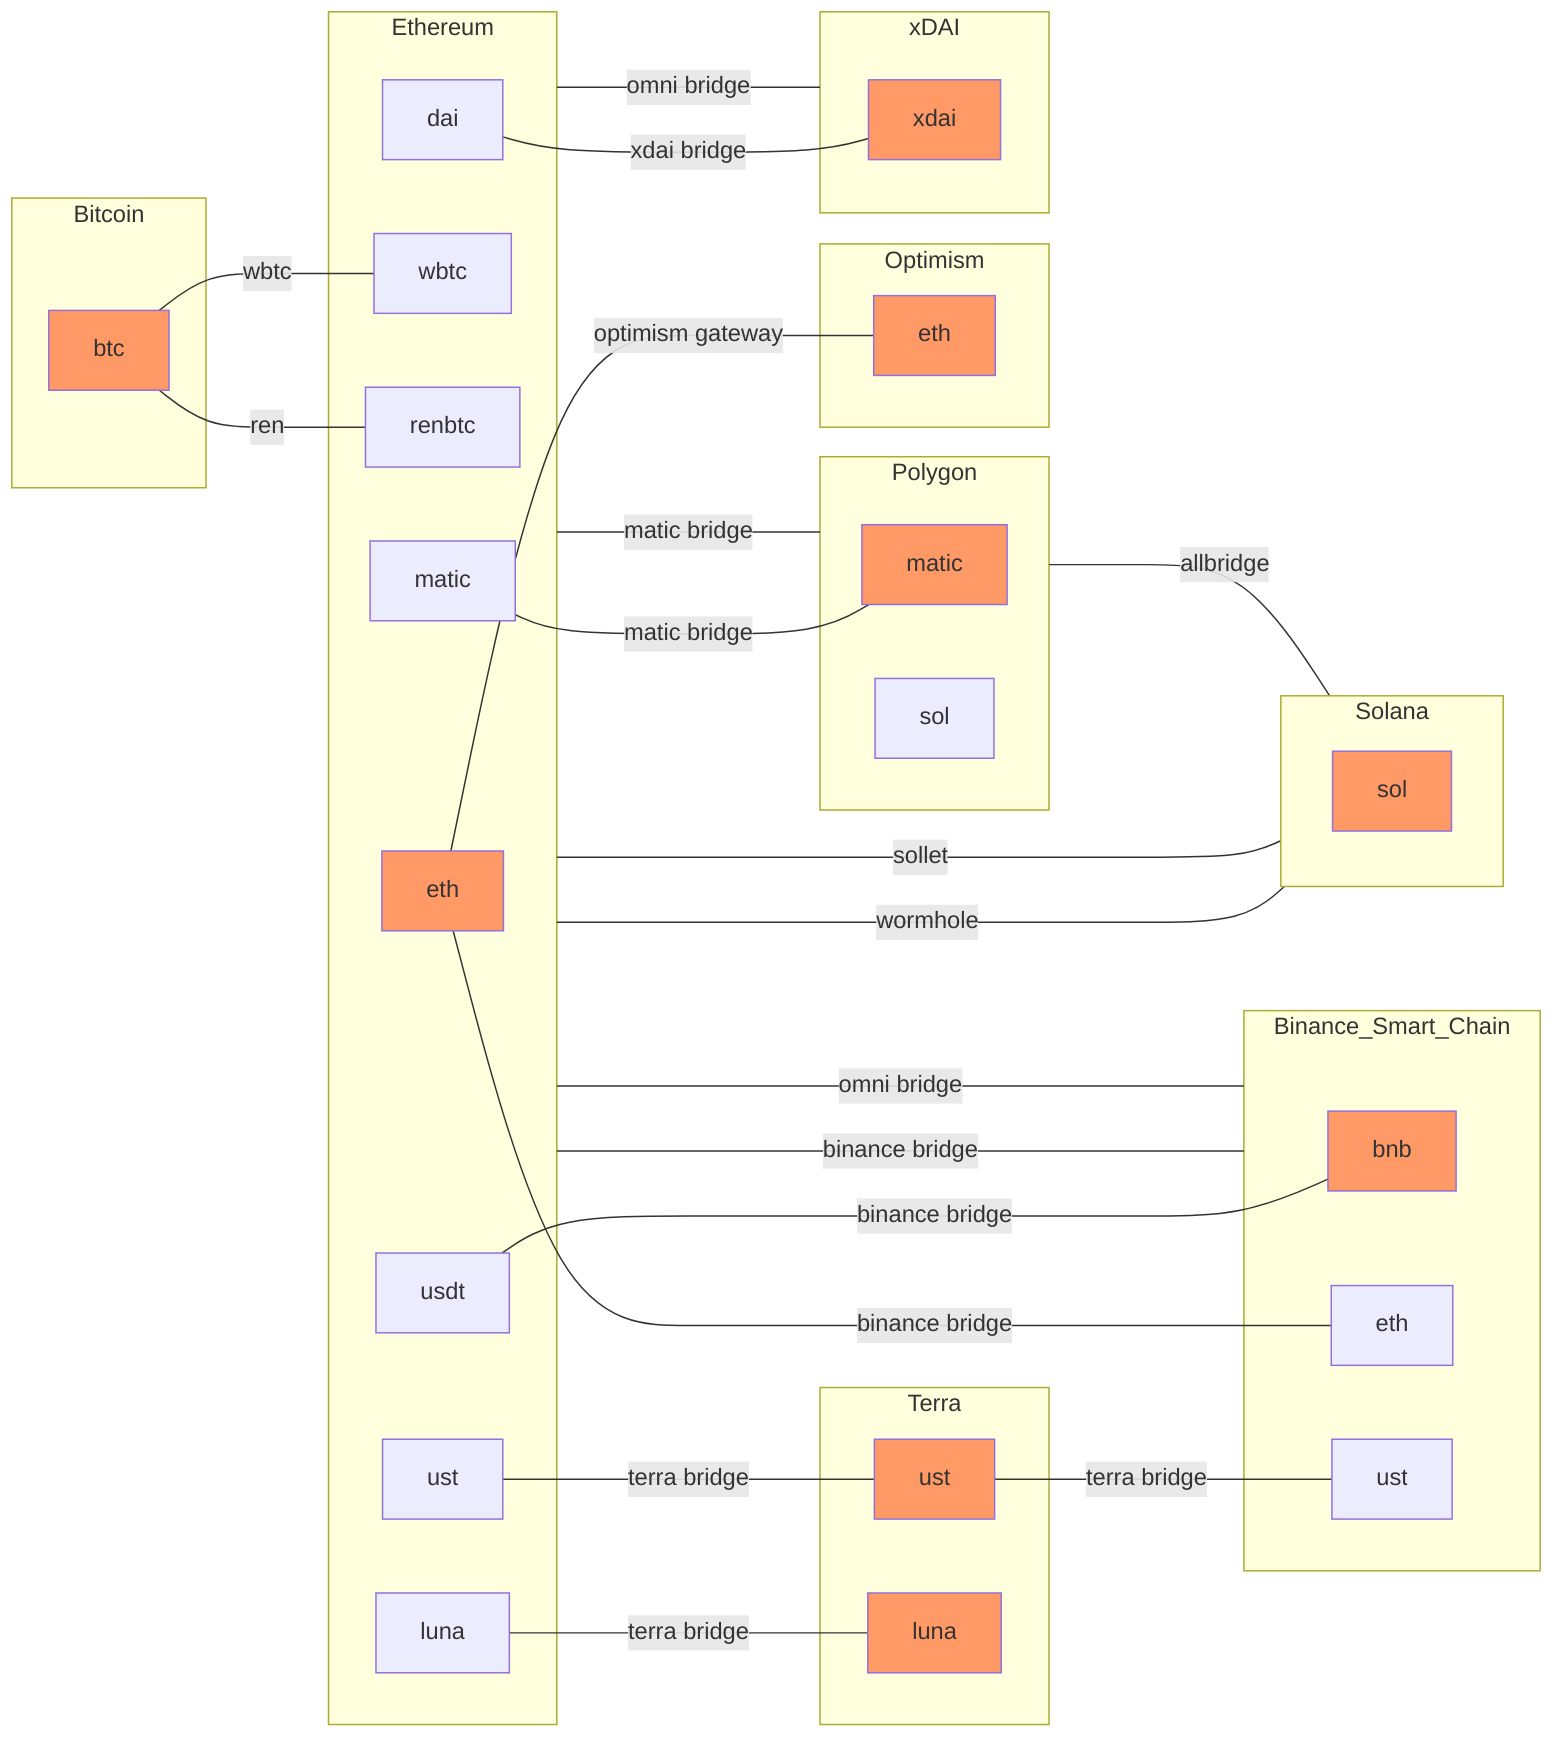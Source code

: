flowchart LR
    classDef native fill:#f96;

    subgraph "Ethereum"
    eth-eth[eth]:::native
    eth-wbtc[wbtc]
    eth-renbtc[renbtc]
    eth-dai[dai]
    eth-ust[ust]
    eth-luna[luna]
    eth-usdt[usdt]
    eth-matic[matic]
    end

    subgraph "Polygon"
    polygon-matic[matic]:::native
    polygon-sol[sol]
    end

    subgraph Binance_Smart_Chain
    bsc-bnb[bnb]:::native
    bsc-eth[eth]
    bsc-ust[ust]
    end

    subgraph "Terra"
    terra-ust[ust]:::native
    terra-luna[luna]:::native
    end

    subgraph "Solana"
    solana-sol[sol]:::native
    end

    subgraph "Bitcoin"
    bitcoin-btc[btc]:::native
    end

    subgraph "Optimism"
    optimism-eth[eth]:::native
    end

    subgraph "xDAI"
    xdai-xdai[xdai]:::native
    end

    eth-ust ---|"terra bridge"| terra-ust
    eth-luna ---|"terra bridge"| terra-luna
    terra-ust ---|"terra bridge"| bsc-ust

    eth-eth ---|"optimism gateway"| optimism-eth
    
    eth-dai ---|"xdai bridge"| xdai-xdai

    eth-usdt ---|"binance bridge"| bsc-bnb
    eth-eth ---|"binance bridge"| bsc-eth

    eth-matic ---|"matic bridge"| polygon-matic
    
    bitcoin-btc ---|"ren"| eth-renbtc
    bitcoin-btc ---|"wbtc"| eth-wbtc

    Ethereum ---|"omni bridge"| xDAI
    Ethereum ---|"binance bridge"| Binance_Smart_Chain
    Ethereum ---|"omni bridge"| Binance_Smart_Chain
    Ethereum ---|"wormhole"| Solana
    Ethereum ---|"sollet"| Solana
    Ethereum ---|"matic bridge"| Polygon
    Polygon ---|"allbridge"| Solana